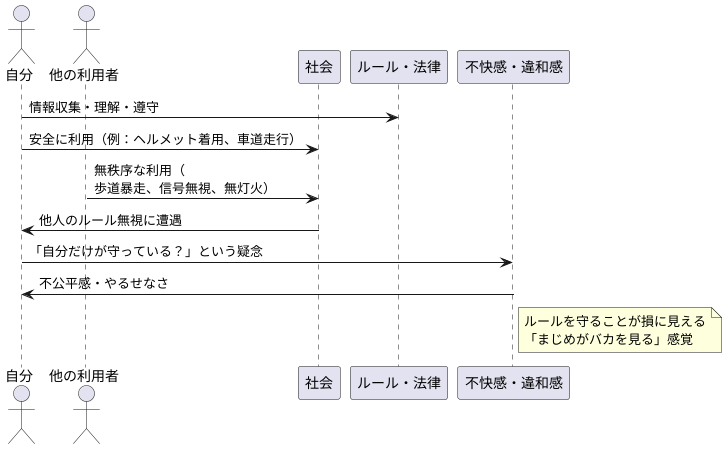@startuml
actor 自分
actor 他の利用者
participant 社会
participant "ルール・法律" as ルール
participant "不快感・違和感" as モヤモヤ

自分 -> ルール : 情報収集・理解・遵守
自分 -> 社会 : 安全に利用（例：ヘルメット着用、車道走行）

他の利用者 -> 社会 : 無秩序な利用（\n歩道暴走、信号無視、無灯火）
社会 -> 自分 : 他人のルール無視に遭遇

自分 -> モヤモヤ : 「自分だけが守っている？」という疑念
モヤモヤ -> 自分 : 不公平感・やるせなさ

note right of モヤモヤ
ルールを守ることが損に見える
「まじめがバカを見る」感覚
end note
@enduml